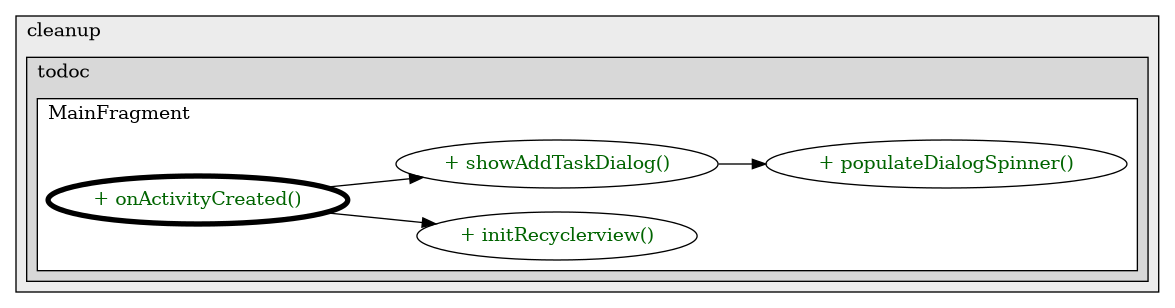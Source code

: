 @startuml

/' diagram meta data start
config=CallConfiguration;
{
  "rootMethod": "com.cleanup.todoc.ui.MainFragment#onActivityCreated(Bundle)",
  "projectClassification": {
    "searchMode": "OpenProject", // OpenProject, AllProjects
    "includedProjects": "",
    "pathEndKeywords": "*.impl",
    "isClientPath": "",
    "isClientName": "",
    "isTestPath": "",
    "isTestName": "",
    "isMappingPath": "",
    "isMappingName": "",
    "isDataAccessPath": "",
    "isDataAccessName": "",
    "isDataStructurePath": "",
    "isDataStructureName": "",
    "isInterfaceStructuresPath": "",
    "isInterfaceStructuresName": "",
    "isEntryPointPath": "",
    "isEntryPointName": "",
    "treatFinalFieldsAsMandatory": false
  },
  "graphRestriction": {
    "classPackageExcludeFilter": "",
    "classPackageIncludeFilter": "",
    "classNameExcludeFilter": "",
    "classNameIncludeFilter": "",
    "methodNameExcludeFilter": "",
    "methodNameIncludeFilter": "",
    "removeByInheritance": "", // inheritance/annotation based filtering is done in a second step
    "removeByAnnotation": "",
    "removeByClassPackage": "", // cleanup the graph after inheritance/annotation based filtering is done
    "removeByClassName": "",
    "cutMappings": false,
    "cutEnum": true,
    "cutTests": true,
    "cutClient": true,
    "cutDataAccess": true,
    "cutInterfaceStructures": true,
    "cutDataStructures": true,
    "cutGetterAndSetter": true,
    "cutConstructors": true
  },
  "graphTraversal": {
    "forwardDepth": 3,
    "backwardDepth": 3,
    "classPackageExcludeFilter": "",
    "classPackageIncludeFilter": "",
    "classNameExcludeFilter": "",
    "classNameIncludeFilter": "",
    "methodNameExcludeFilter": "",
    "methodNameIncludeFilter": "",
    "hideMappings": false,
    "hideDataStructures": false,
    "hidePrivateMethods": true,
    "hideInterfaceCalls": true, // indirection: implementation -> interface (is hidden) -> implementation
    "onlyShowApplicationEntryPoints": false, // root node is included
    "useMethodCallsForStructureDiagram": "ForwardOnly" // ForwardOnly, BothDirections, No
  },
  "details": {
    "aggregation": "GroupByClass", // ByClass, GroupByClass, None
    "showMethodParametersTypes": false,
    "showMethodParametersNames": false,
    "showMethodReturnType": false,
    "showPackageLevels": 2,
    "showCallOrder": false,
    "edgeMode": "MethodsOnly", // TypesOnly, MethodsOnly, TypesAndMethods, MethodsAndDirectTypeUsage
    "showDetailedClassStructure": false
  },
  "rootClass": "com.cleanup.todoc.ui.MainFragment",
  "extensionCallbackMethod": "" // qualified.class.name#methodName - signature: public static String method(String)
}
diagram meta data end '/



digraph g {
    rankdir="LR"
    splines=polyline
    

'nodes 
subgraph cluster_856774308 { 
   	label=cleanup
	labeljust=l
	fillcolor="#ececec"
	style=filled
   
   subgraph cluster_1925994771 { 
   	label=todoc
	labeljust=l
	fillcolor="#d8d8d8"
	style=filled
   
   subgraph cluster_2144438821 { 
   	label=MainFragment
	labeljust=l
	fillcolor=white
	style=filled
   
   MainFragment592173596XXXinitRecyclerview0[
	label="+ initRecyclerview()"
	style=filled
	fillcolor=white
	tooltip="MainFragment

null"
	fontcolor=darkgreen
];

MainFragment592173596XXXonActivityCreated2000952482[
	label="+ onActivityCreated()"
	style=filled
	fillcolor=white
	tooltip="MainFragment

 @deprecated "
	penwidth=4
	fontcolor=darkgreen
];

MainFragment592173596XXXpopulateDialogSpinner0[
	label="+ populateDialogSpinner()"
	style=filled
	fillcolor=white
	tooltip="MainFragment

&#10;  Sets the data of the Spinner with projects to associate to a new task&#10; "
	fontcolor=darkgreen
];

MainFragment592173596XXXshowAddTaskDialog0[
	label="+ showAddTaskDialog()"
	style=filled
	fillcolor=white
	tooltip="MainFragment

null"
	fontcolor=darkgreen
];
} 
} 
} 

'edges    
MainFragment592173596XXXonActivityCreated2000952482 -> MainFragment592173596XXXinitRecyclerview0;
MainFragment592173596XXXonActivityCreated2000952482 -> MainFragment592173596XXXshowAddTaskDialog0;
MainFragment592173596XXXshowAddTaskDialog0 -> MainFragment592173596XXXpopulateDialogSpinner0;
    
}
@enduml